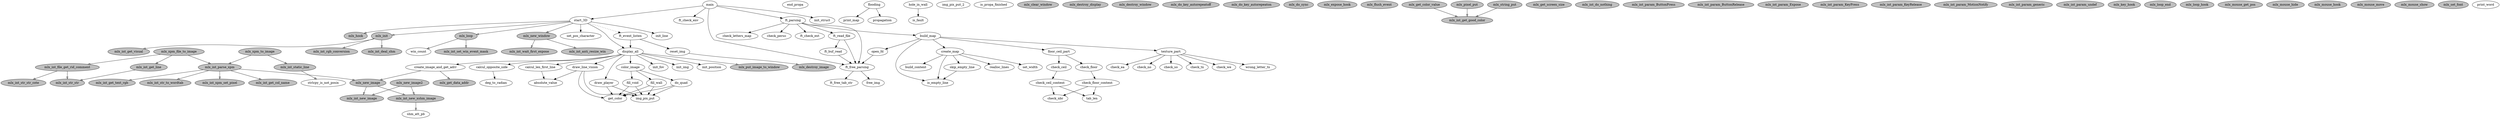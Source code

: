 digraph callgraph {
"absolute_value" [];
"build_content" [];
"build_map" [];
"calcul_len_first_line" [];
"calcul_opposite_side" [];
"check_ceil" [];
"check_ceil_content" [];
"check_ea" [];
"check_floor" [];
"check_floor_content" [];
"check_letters_map" [];
"check_nbr" [];
"check_no" [];
"check_perso" [];
"check_so" [];
"check_tx" [];
"check_we" [];
"color_image" [];
"create_image_and_get_adrr" [];
"create_map" [];
"deg_to_radian" [];
"display_all" [];
"do_quad" [];
"draw_line_vision" [];
"draw_player" [];
"end_propa" [];
"fill_void" [];
"fill_wall" [];
"flooding" [];
"floor_ceil_part" [];
"free_img" [];
"ft_buf_read" [];
"ft_check_env" [];
"ft_check_ext" [];
"ft_event_listen" [];
"ft_free_parsing" [];
"ft_free_tab_str" [];
"ft_parsing" [];
"ft_read_file" [];
"get_color" [];
"hole_in_wall" [];
"img_pix_put" [];
"img_pix_put_2" [];
"init_fov" [];
"init_img" [];
"init_line" [];
"init_position" [];
"init_struct" [];
"is_empty_line" [];
"is_fault" [];
"is_propa_finished" [];
"main" [];
"mlx_clear_window" [ style=filled fontcolor=black fillcolor=gray];
"mlx_destroy_display" [ style=filled fontcolor=black fillcolor=gray];
"mlx_destroy_image" [ style=filled fontcolor=black fillcolor=gray];
"mlx_destroy_window" [ style=filled fontcolor=black fillcolor=gray];
"mlx_do_key_autorepeatoff" [ style=filled fontcolor=black fillcolor=gray];
"mlx_do_key_autorepeaton" [ style=filled fontcolor=black fillcolor=gray];
"mlx_do_sync" [ style=filled fontcolor=black fillcolor=gray];
"mlx_expose_hook" [ style=filled fontcolor=black fillcolor=gray];
"mlx_flush_event" [ style=filled fontcolor=black fillcolor=gray];
"mlx_get_color_value" [ style=filled fontcolor=black fillcolor=gray];
"mlx_get_data_addr" [ style=filled fontcolor=black fillcolor=gray];
"mlx_get_screen_size" [ style=filled fontcolor=black fillcolor=gray];
"mlx_hook" [ style=filled fontcolor=black fillcolor=gray];
"mlx_init" [ style=filled fontcolor=black fillcolor=gray];
"mlx_int_anti_resize_win" [ style=filled fontcolor=black fillcolor=gray];
"mlx_int_deal_shm" [ style=filled fontcolor=black fillcolor=gray];
"mlx_int_do_nothing" [ style=filled fontcolor=black fillcolor=gray];
"mlx_int_file_get_rid_comment" [ style=filled fontcolor=black fillcolor=gray];
"mlx_int_get_col_name" [ style=filled fontcolor=black fillcolor=gray];
"mlx_int_get_good_color" [ style=filled fontcolor=black fillcolor=gray];
"mlx_int_get_line" [ style=filled fontcolor=black fillcolor=gray];
"mlx_int_get_text_rgb" [ style=filled fontcolor=black fillcolor=gray];
"mlx_int_get_visual" [ style=filled fontcolor=black fillcolor=gray];
"mlx_int_new_image" [ style=filled fontcolor=black fillcolor=gray];
"mlx_int_new_xshm_image" [ style=filled fontcolor=black fillcolor=gray];
"mlx_int_param_ButtonPress" [ style=filled fontcolor=black fillcolor=gray];
"mlx_int_param_ButtonRelease" [ style=filled fontcolor=black fillcolor=gray];
"mlx_int_param_Expose" [ style=filled fontcolor=black fillcolor=gray];
"mlx_int_param_KeyPress" [ style=filled fontcolor=black fillcolor=gray];
"mlx_int_param_KeyRelease" [ style=filled fontcolor=black fillcolor=gray];
"mlx_int_param_MotionNotify" [ style=filled fontcolor=black fillcolor=gray];
"mlx_int_param_generic" [ style=filled fontcolor=black fillcolor=gray];
"mlx_int_param_undef" [ style=filled fontcolor=black fillcolor=gray];
"mlx_int_parse_xpm" [ style=filled fontcolor=black fillcolor=gray];
"mlx_int_rgb_conversion" [ style=filled fontcolor=black fillcolor=gray];
"mlx_int_set_win_event_mask" [ style=filled fontcolor=black fillcolor=gray];
"mlx_int_static_line" [ style=filled fontcolor=black fillcolor=gray];
"mlx_int_str_str" [ style=filled fontcolor=black fillcolor=gray];
"mlx_int_str_str_cote" [ style=filled fontcolor=black fillcolor=gray];
"mlx_int_str_to_wordtab" [ style=filled fontcolor=black fillcolor=gray];
"mlx_int_wait_first_expose" [ style=filled fontcolor=black fillcolor=gray];
"mlx_int_xpm_set_pixel" [ style=filled fontcolor=black fillcolor=gray];
"mlx_key_hook" [ style=filled fontcolor=black fillcolor=gray];
"mlx_loop" [ style=filled fontcolor=black fillcolor=gray];
"mlx_loop_end" [ style=filled fontcolor=black fillcolor=gray];
"mlx_loop_hook" [ style=filled fontcolor=black fillcolor=gray];
"mlx_mouse_get_pos" [ style=filled fontcolor=black fillcolor=gray];
"mlx_mouse_hide" [ style=filled fontcolor=black fillcolor=gray];
"mlx_mouse_hook" [ style=filled fontcolor=black fillcolor=gray];
"mlx_mouse_move" [ style=filled fontcolor=black fillcolor=gray];
"mlx_mouse_show" [ style=filled fontcolor=black fillcolor=gray];
"mlx_new_image" [ style=filled fontcolor=black fillcolor=gray];
"mlx_new_image2" [ style=filled fontcolor=black fillcolor=gray];
"mlx_new_window" [ style=filled fontcolor=black fillcolor=gray];
"mlx_pixel_put" [ style=filled fontcolor=black fillcolor=gray];
"mlx_put_image_to_window" [ style=filled fontcolor=black fillcolor=gray];
"mlx_set_font" [ style=filled fontcolor=black fillcolor=gray];
"mlx_string_put" [ style=filled fontcolor=black fillcolor=gray];
"mlx_xpm_file_to_image" [ style=filled fontcolor=black fillcolor=gray];
"mlx_xpm_to_image" [ style=filled fontcolor=black fillcolor=gray];
"open_fd" [];
"print_map" [];
"print_word" [];
"propagation" [];
"realloc_lines" [];
"reset_img" [];
"set_pos_character" [];
"set_width" [];
"shm_att_pb" [];
"skip_empty_line" [];
"start_3D" [];
"strlcpy_is_not_posix" [];
"tab_len" [];
"texture_part" [];
"win_count" [];
"wrong_letter_tx" [];
"build_map" -> "create_map" [style=solid];
"build_map" -> "floor_ceil_part" [style=solid];
"build_map" -> "is_empty_line" [style=solid];
"build_map" -> "open_fd" [style=solid];
"build_map" -> "texture_part" [style=solid];
"calcul_len_first_line" -> "absolute_value" [style=solid];
"calcul_opposite_side" -> "deg_to_radian" [style=solid];
"check_ceil" -> "check_ceil_content" [style=solid];
"check_ceil_content" -> "check_nbr" [style=solid];
"check_ceil_content" -> "tab_len" [style=solid];
"check_floor" -> "check_floor_content" [style=solid];
"check_floor_content" -> "check_nbr" [style=solid];
"check_floor_content" -> "tab_len" [style=solid];
"color_image" -> "do_quad" [style=solid];
"color_image" -> "fill_void" [style=solid];
"color_image" -> "fill_wall" [style=solid];
"create_image_and_get_adrr" -> "mlx_get_data_addr" [style=solid style=filled fontcolor=black fillcolor=gray];
"create_image_and_get_adrr" -> "mlx_new_image" [style=solid style=filled fontcolor=black fillcolor=gray];
"create_map" -> "build_content" [style=solid];
"create_map" -> "is_empty_line" [style=solid];
"create_map" -> "realloc_lines" [style=solid];
"create_map" -> "set_width" [style=solid];
"create_map" -> "skip_empty_line" [style=solid];
"display_all" -> "calcul_len_first_line" [style=solid];
"display_all" -> "calcul_opposite_side" [style=solid];
"display_all" -> "color_image" [style=solid];
"display_all" -> "create_image_and_get_adrr" [style=solid];
"display_all" -> "draw_line_vision" [style=solid];
"display_all" -> "draw_player" [style=solid];
"display_all" -> "init_fov" [style=solid];
"display_all" -> "init_img" [style=solid];
"display_all" -> "init_position" [style=solid];
"display_all" -> "mlx_put_image_to_window" [style=solid style=filled fontcolor=black fillcolor=gray];
"do_quad" -> "get_color" [style=solid];
"do_quad" -> "img_pix_put" [style=solid];
"draw_line_vision" -> "absolute_value" [style=solid];
"draw_line_vision" -> "get_color" [style=solid];
"draw_line_vision" -> "img_pix_put" [style=solid];
"draw_player" -> "get_color" [style=solid];
"draw_player" -> "img_pix_put" [style=solid];
"fill_void" -> "get_color" [style=solid];
"fill_void" -> "img_pix_put" [style=solid];
"fill_wall" -> "get_color" [style=solid];
"fill_wall" -> "img_pix_put" [style=solid];
"flooding" -> "print_map" [style=solid];
"flooding" -> "propagation" [style=solid];
"floor_ceil_part" -> "check_ceil" [style=solid];
"floor_ceil_part" -> "check_floor" [style=solid];
"ft_buf_read" -> "ft_free_parsing" [style=solid];
"ft_event_listen" -> "display_all" [style=solid];
"ft_event_listen" -> "reset_img" [style=solid];
"ft_free_parsing" -> "free_img" [style=solid];
"ft_free_parsing" -> "ft_free_tab_str" [style=solid];
"ft_parsing" -> "build_map" [style=solid];
"ft_parsing" -> "check_letters_map" [style=solid];
"ft_parsing" -> "check_perso" [style=solid];
"ft_parsing" -> "ft_check_ext" [style=solid];
"ft_parsing" -> "ft_free_parsing" [style=solid];
"ft_parsing" -> "ft_read_file" [style=solid];
"ft_read_file" -> "ft_buf_read" [style=solid];
"ft_read_file" -> "ft_free_parsing" [style=solid];
"hole_in_wall" -> "is_fault" [style=solid];
"main" -> "ft_check_env" [style=solid];
"main" -> "ft_free_parsing" [style=solid];
"main" -> "ft_parsing" [style=solid];
"main" -> "init_struct" [style=solid];
"main" -> "start_3D" [style=solid];
"mlx_get_color_value" -> "mlx_int_get_good_color" [style=solid style=filled fontcolor=black fillcolor=gray];
"mlx_init" -> "mlx_int_deal_shm" [style=solid style=filled fontcolor=black fillcolor=gray];
"mlx_init" -> "mlx_int_get_visual" [style=solid style=filled fontcolor=black fillcolor=gray];
"mlx_init" -> "mlx_int_rgb_conversion" [style=solid style=filled fontcolor=black fillcolor=gray];
"mlx_int_file_get_rid_comment" -> "mlx_int_str_str" [style=solid style=filled fontcolor=black fillcolor=gray];
"mlx_int_file_get_rid_comment" -> "mlx_int_str_str_cote" [style=solid style=filled fontcolor=black fillcolor=gray];
"mlx_int_get_line" -> "mlx_int_str_str" [style=solid style=filled fontcolor=black fillcolor=gray];
"mlx_int_new_xshm_image" -> "shm_att_pb" [style=dotted style=filled fontcolor=black fillcolor=gray];
"mlx_int_parse_xpm" -> "mlx_int_get_col_name" [style=solid style=filled fontcolor=black fillcolor=gray];
"mlx_int_parse_xpm" -> "mlx_int_get_text_rgb" [style=solid style=filled fontcolor=black fillcolor=gray];
"mlx_int_parse_xpm" -> "mlx_int_str_to_wordtab" [style=solid style=filled fontcolor=black fillcolor=gray];
"mlx_int_parse_xpm" -> "mlx_int_xpm_set_pixel" [style=solid style=filled fontcolor=black fillcolor=gray];
"mlx_int_parse_xpm" -> "mlx_new_image" [style=solid style=filled fontcolor=black fillcolor=gray];
"mlx_int_static_line" -> "strlcpy_is_not_posix" [style=solid style=filled fontcolor=black fillcolor=gray];
"mlx_loop" -> "mlx_int_set_win_event_mask" [style=solid style=filled fontcolor=black fillcolor=gray];
"mlx_loop" -> "win_count" [style=solid style=filled fontcolor=black fillcolor=gray];
"mlx_new_image" -> "mlx_int_new_image" [style=solid style=filled fontcolor=black fillcolor=gray];
"mlx_new_image" -> "mlx_int_new_xshm_image" [style=solid style=filled fontcolor=black fillcolor=gray];
"mlx_new_image2" -> "mlx_int_new_image" [style=solid style=filled fontcolor=black fillcolor=gray];
"mlx_new_image2" -> "mlx_int_new_xshm_image" [style=solid style=filled fontcolor=black fillcolor=gray];
"mlx_new_window" -> "mlx_int_anti_resize_win" [style=solid style=filled fontcolor=black fillcolor=gray];
"mlx_new_window" -> "mlx_int_wait_first_expose" [style=solid style=filled fontcolor=black fillcolor=gray];
"mlx_pixel_put" -> "mlx_int_get_good_color" [style=solid style=filled fontcolor=black fillcolor=gray];
"mlx_string_put" -> "mlx_int_get_good_color" [style=solid style=filled fontcolor=black fillcolor=gray];
"mlx_xpm_file_to_image" -> "mlx_int_file_get_rid_comment" [style=solid style=filled fontcolor=black fillcolor=gray];
"mlx_xpm_file_to_image" -> "mlx_int_get_line" [style=dotted style=filled fontcolor=black fillcolor=gray];
"mlx_xpm_file_to_image" -> "mlx_int_parse_xpm" [style=solid style=filled fontcolor=black fillcolor=gray];
"mlx_xpm_to_image" -> "mlx_int_parse_xpm" [style=solid style=filled fontcolor=black fillcolor=gray];
"mlx_xpm_to_image" -> "mlx_int_static_line" [style=dotted style=filled fontcolor=black fillcolor=gray];
"open_fd" -> "ft_free_parsing" [style=solid];
"reset_img" -> "mlx_destroy_image" [style=solid style=filled fontcolor=black fillcolor=gray];
"skip_empty_line" -> "is_empty_line" [style=solid];
"start_3D" -> "display_all" [style=solid];
"start_3D" -> "ft_event_listen" [style=dotted];
"start_3D" -> "init_line" [style=solid];
"start_3D" -> "mlx_hook" [style=solid style=filled fontcolor=black fillcolor=gray];
"start_3D" -> "mlx_init" [style=solid style=filled fontcolor=black fillcolor=gray];
"start_3D" -> "mlx_loop" [style=solid style=filled fontcolor=black fillcolor=gray];
"start_3D" -> "mlx_new_window" [style=solid style=filled fontcolor=black fillcolor=gray];
"start_3D" -> "set_pos_character" [style=solid];
"texture_part" -> "check_ea" [style=solid];
"texture_part" -> "check_no" [style=solid];
"texture_part" -> "check_so" [style=solid];
"texture_part" -> "check_tx" [style=solid];
"texture_part" -> "check_we" [style=solid];
"texture_part" -> "wrong_letter_tx" [style=solid];
}
